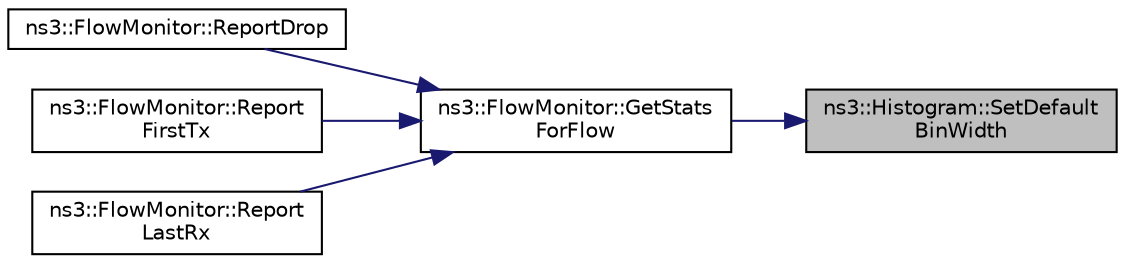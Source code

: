 digraph "ns3::Histogram::SetDefaultBinWidth"
{
 // LATEX_PDF_SIZE
  edge [fontname="Helvetica",fontsize="10",labelfontname="Helvetica",labelfontsize="10"];
  node [fontname="Helvetica",fontsize="10",shape=record];
  rankdir="RL";
  Node1 [label="ns3::Histogram::SetDefault\lBinWidth",height=0.2,width=0.4,color="black", fillcolor="grey75", style="filled", fontcolor="black",tooltip="Set the bin width."];
  Node1 -> Node2 [dir="back",color="midnightblue",fontsize="10",style="solid",fontname="Helvetica"];
  Node2 [label="ns3::FlowMonitor::GetStats\lForFlow",height=0.2,width=0.4,color="black", fillcolor="white", style="filled",URL="$classns3_1_1_flow_monitor.html#a029346e25b6b7c0e70fe269e27739a7c",tooltip="Get the stats for a given flow."];
  Node2 -> Node3 [dir="back",color="midnightblue",fontsize="10",style="solid",fontname="Helvetica"];
  Node3 [label="ns3::FlowMonitor::ReportDrop",height=0.2,width=0.4,color="black", fillcolor="white", style="filled",URL="$classns3_1_1_flow_monitor.html#af14d59ab4f3cc4f2b27601fca54cb7dd",tooltip="FlowProbe implementations are supposed to call this method to report that a known packet is being dro..."];
  Node2 -> Node4 [dir="back",color="midnightblue",fontsize="10",style="solid",fontname="Helvetica"];
  Node4 [label="ns3::FlowMonitor::Report\lFirstTx",height=0.2,width=0.4,color="black", fillcolor="white", style="filled",URL="$classns3_1_1_flow_monitor.html#ad115f00ce726f14fd73f087d13f95313",tooltip="FlowProbe implementations are supposed to call this method to report that a new packet was transmitte..."];
  Node2 -> Node5 [dir="back",color="midnightblue",fontsize="10",style="solid",fontname="Helvetica"];
  Node5 [label="ns3::FlowMonitor::Report\lLastRx",height=0.2,width=0.4,color="black", fillcolor="white", style="filled",URL="$classns3_1_1_flow_monitor.html#a534535fd498067cae4f774ba701e5d47",tooltip="FlowProbe implementations are supposed to call this method to report that a known packet is being rec..."];
}
